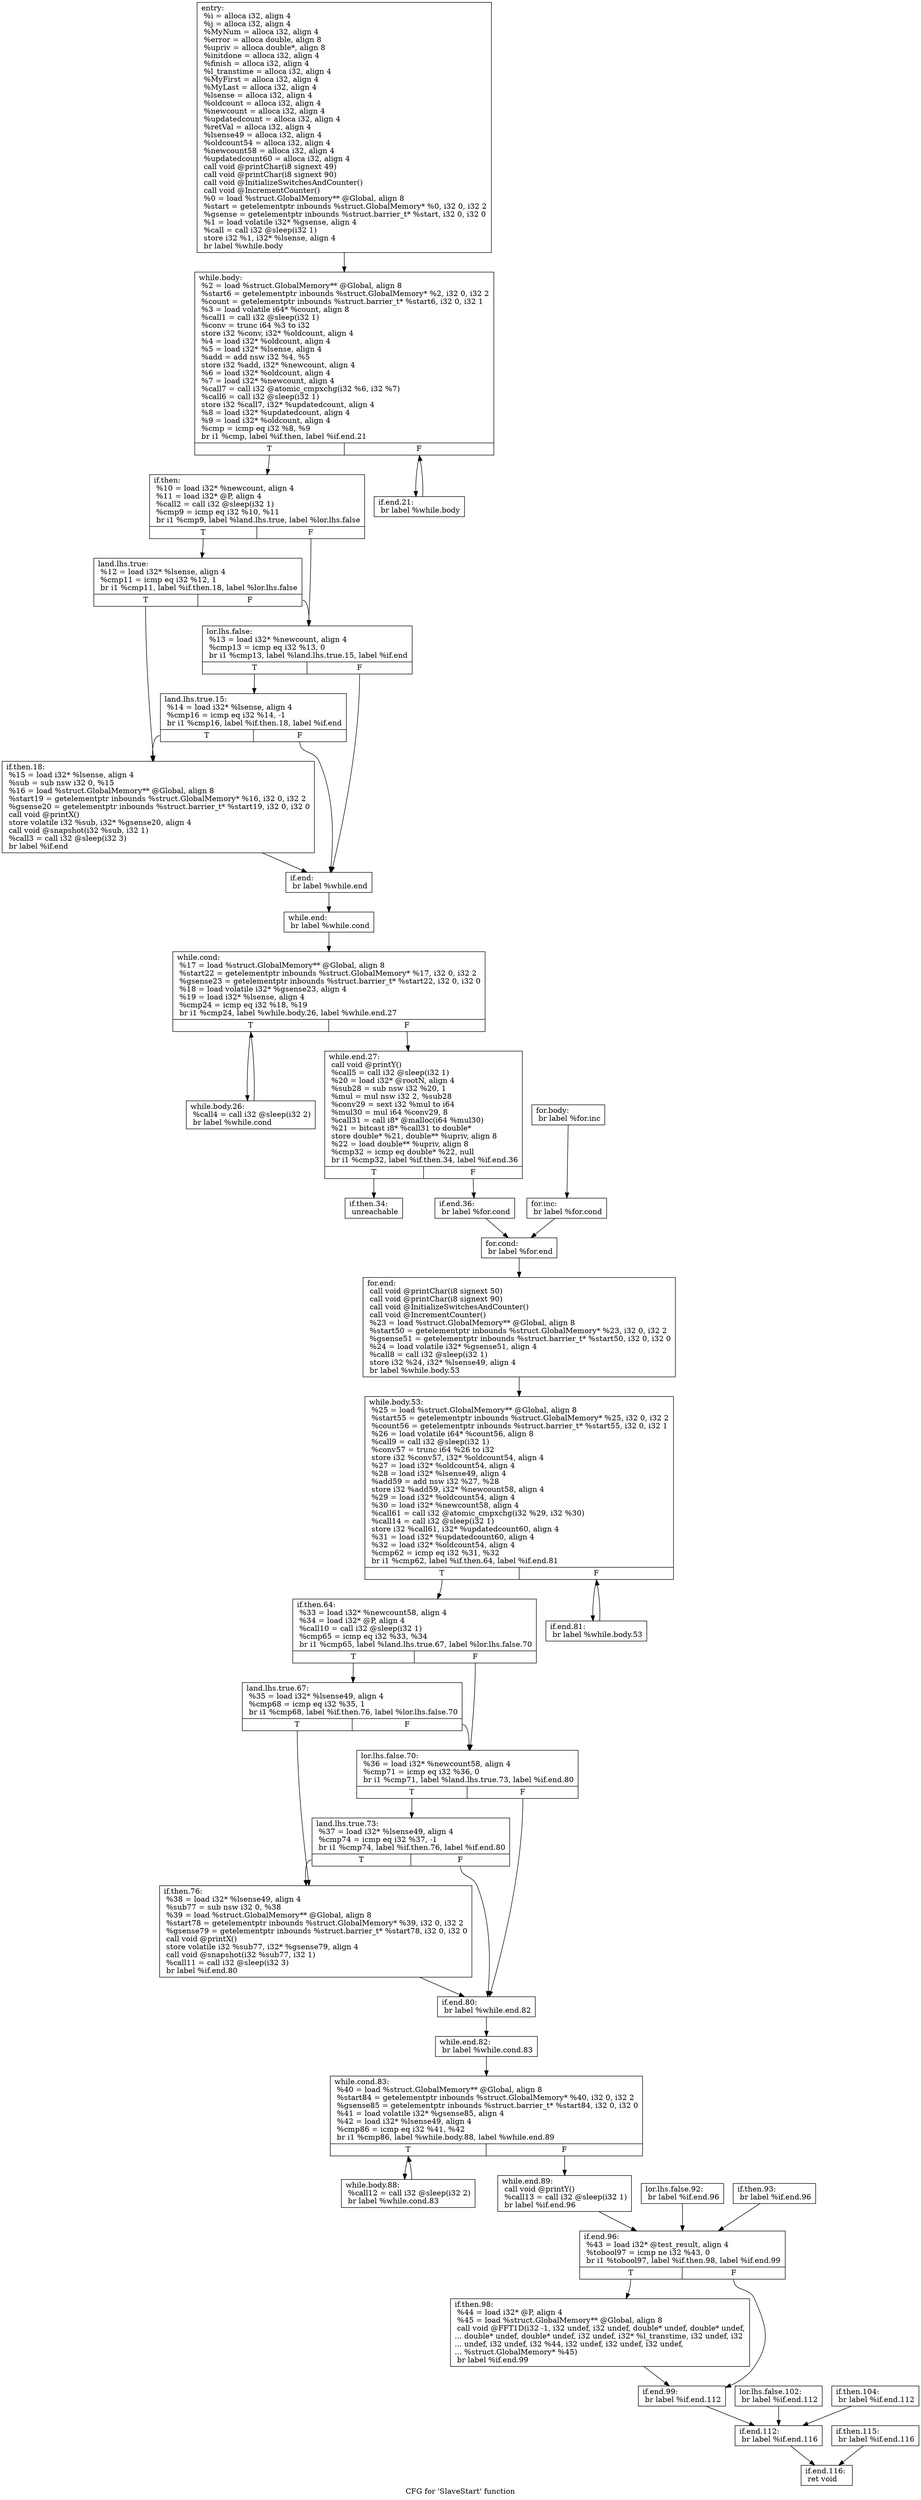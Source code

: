 digraph "CFG for 'SlaveStart' function" {
	label="CFG for 'SlaveStart' function";

	Node0x4a24a40 [shape=record,label="{entry:\l  %i = alloca i32, align 4\l  %j = alloca i32, align 4\l  %MyNum = alloca i32, align 4\l  %error = alloca double, align 8\l  %upriv = alloca double*, align 8\l  %initdone = alloca i32, align 4\l  %finish = alloca i32, align 4\l  %l_transtime = alloca i32, align 4\l  %MyFirst = alloca i32, align 4\l  %MyLast = alloca i32, align 4\l  %lsense = alloca i32, align 4\l  %oldcount = alloca i32, align 4\l  %newcount = alloca i32, align 4\l  %updatedcount = alloca i32, align 4\l  %retVal = alloca i32, align 4\l  %lsense49 = alloca i32, align 4\l  %oldcount54 = alloca i32, align 4\l  %newcount58 = alloca i32, align 4\l  %updatedcount60 = alloca i32, align 4\l  call void @printChar(i8 signext 49)\l  call void @printChar(i8 signext 90)\l  call void @InitializeSwitchesAndCounter()\l  call void @IncrementCounter()\l  %0 = load %struct.GlobalMemory** @Global, align 8\l  %start = getelementptr inbounds %struct.GlobalMemory* %0, i32 0, i32 2\l  %gsense = getelementptr inbounds %struct.barrier_t* %start, i32 0, i32 0\l  %1 = load volatile i32* %gsense, align 4\l  %call = call i32 @sleep(i32 1)\l  store i32 %1, i32* %lsense, align 4\l  br label %while.body\l}"];
	Node0x4a24a40 -> Node0x4a24a90;
	Node0x4a24a90 [shape=record,label="{while.body:                                       \l  %2 = load %struct.GlobalMemory** @Global, align 8\l  %start6 = getelementptr inbounds %struct.GlobalMemory* %2, i32 0, i32 2\l  %count = getelementptr inbounds %struct.barrier_t* %start6, i32 0, i32 1\l  %3 = load volatile i64* %count, align 8\l  %call1 = call i32 @sleep(i32 1)\l  %conv = trunc i64 %3 to i32\l  store i32 %conv, i32* %oldcount, align 4\l  %4 = load i32* %oldcount, align 4\l  %5 = load i32* %lsense, align 4\l  %add = add nsw i32 %4, %5\l  store i32 %add, i32* %newcount, align 4\l  %6 = load i32* %oldcount, align 4\l  %7 = load i32* %newcount, align 4\l  %call7 = call i32 @atomic_cmpxchg(i32 %6, i32 %7)\l  %call6 = call i32 @sleep(i32 1)\l  store i32 %call7, i32* %updatedcount, align 4\l  %8 = load i32* %updatedcount, align 4\l  %9 = load i32* %oldcount, align 4\l  %cmp = icmp eq i32 %8, %9\l  br i1 %cmp, label %if.then, label %if.end.21\l|{<s0>T|<s1>F}}"];
	Node0x4a24a90:s0 -> Node0x4a24ae0;
	Node0x4a24a90:s1 -> Node0x4a24cc0;
	Node0x4a24ae0 [shape=record,label="{if.then:                                          \l  %10 = load i32* %newcount, align 4\l  %11 = load i32* @P, align 4\l  %call2 = call i32 @sleep(i32 1)\l  %cmp9 = icmp eq i32 %10, %11\l  br i1 %cmp9, label %land.lhs.true, label %lor.lhs.false\l|{<s0>T|<s1>F}}"];
	Node0x4a24ae0:s0 -> Node0x4a24b30;
	Node0x4a24ae0:s1 -> Node0x4a24b80;
	Node0x4a24b30 [shape=record,label="{land.lhs.true:                                    \l  %12 = load i32* %lsense, align 4\l  %cmp11 = icmp eq i32 %12, 1\l  br i1 %cmp11, label %if.then.18, label %lor.lhs.false\l|{<s0>T|<s1>F}}"];
	Node0x4a24b30:s0 -> Node0x4a24c20;
	Node0x4a24b30:s1 -> Node0x4a24b80;
	Node0x4a24b80 [shape=record,label="{lor.lhs.false:                                    \l  %13 = load i32* %newcount, align 4\l  %cmp13 = icmp eq i32 %13, 0\l  br i1 %cmp13, label %land.lhs.true.15, label %if.end\l|{<s0>T|<s1>F}}"];
	Node0x4a24b80:s0 -> Node0x4a24bd0;
	Node0x4a24b80:s1 -> Node0x4a24c70;
	Node0x4a24bd0 [shape=record,label="{land.lhs.true.15:                                 \l  %14 = load i32* %lsense, align 4\l  %cmp16 = icmp eq i32 %14, -1\l  br i1 %cmp16, label %if.then.18, label %if.end\l|{<s0>T|<s1>F}}"];
	Node0x4a24bd0:s0 -> Node0x4a24c20;
	Node0x4a24bd0:s1 -> Node0x4a24c70;
	Node0x4a24c20 [shape=record,label="{if.then.18:                                       \l  %15 = load i32* %lsense, align 4\l  %sub = sub nsw i32 0, %15\l  %16 = load %struct.GlobalMemory** @Global, align 8\l  %start19 = getelementptr inbounds %struct.GlobalMemory* %16, i32 0, i32 2\l  %gsense20 = getelementptr inbounds %struct.barrier_t* %start19, i32 0, i32 0\l  call void @printX()\l  store volatile i32 %sub, i32* %gsense20, align 4\l  call void @snapshot(i32 %sub, i32 1)\l  %call3 = call i32 @sleep(i32 3)\l  br label %if.end\l}"];
	Node0x4a24c20 -> Node0x4a24c70;
	Node0x4a24c70 [shape=record,label="{if.end:                                           \l  br label %while.end\l}"];
	Node0x4a24c70 -> Node0x4a24d10;
	Node0x4a24cc0 [shape=record,label="{if.end.21:                                        \l  br label %while.body\l}"];
	Node0x4a24cc0 -> Node0x4a24a90;
	Node0x4a24d10 [shape=record,label="{while.end:                                        \l  br label %while.cond\l}"];
	Node0x4a24d10 -> Node0x4a24d60;
	Node0x4a24d60 [shape=record,label="{while.cond:                                       \l  %17 = load %struct.GlobalMemory** @Global, align 8\l  %start22 = getelementptr inbounds %struct.GlobalMemory* %17, i32 0, i32 2\l  %gsense23 = getelementptr inbounds %struct.barrier_t* %start22, i32 0, i32 0\l  %18 = load volatile i32* %gsense23, align 4\l  %19 = load i32* %lsense, align 4\l  %cmp24 = icmp eq i32 %18, %19\l  br i1 %cmp24, label %while.body.26, label %while.end.27\l|{<s0>T|<s1>F}}"];
	Node0x4a24d60:s0 -> Node0x4a24db0;
	Node0x4a24d60:s1 -> Node0x4a24e00;
	Node0x4a24db0 [shape=record,label="{while.body.26:                                    \l  %call4 = call i32 @sleep(i32 2)\l  br label %while.cond\l}"];
	Node0x4a24db0 -> Node0x4a24d60;
	Node0x4a24e00 [shape=record,label="{while.end.27:                                     \l  call void @printY()\l  %call5 = call i32 @sleep(i32 1)\l  %20 = load i32* @rootN, align 4\l  %sub28 = sub nsw i32 %20, 1\l  %mul = mul nsw i32 2, %sub28\l  %conv29 = sext i32 %mul to i64\l  %mul30 = mul i64 %conv29, 8\l  %call31 = call i8* @malloc(i64 %mul30)\l  %21 = bitcast i8* %call31 to double*\l  store double* %21, double** %upriv, align 8\l  %22 = load double** %upriv, align 8\l  %cmp32 = icmp eq double* %22, null\l  br i1 %cmp32, label %if.then.34, label %if.end.36\l|{<s0>T|<s1>F}}"];
	Node0x4a24e00:s0 -> Node0x4a24e50;
	Node0x4a24e00:s1 -> Node0x4a24ea0;
	Node0x4a24e50 [shape=record,label="{if.then.34:                                       \l  unreachable\l}"];
	Node0x4a24ea0 [shape=record,label="{if.end.36:                                        \l  br label %for.cond\l}"];
	Node0x4a24ea0 -> Node0x4a24ef0;
	Node0x4a24ef0 [shape=record,label="{for.cond:                                         \l  br label %for.end\l}"];
	Node0x4a24ef0 -> Node0x4a24fe0;
	Node0x4a24f40 [shape=record,label="{for.body:                                         \l  br label %for.inc\l}"];
	Node0x4a24f40 -> Node0x4a24f90;
	Node0x4a24f90 [shape=record,label="{for.inc:                                          \l  br label %for.cond\l}"];
	Node0x4a24f90 -> Node0x4a24ef0;
	Node0x4a24fe0 [shape=record,label="{for.end:                                          \l  call void @printChar(i8 signext 50)\l  call void @printChar(i8 signext 90)\l  call void @InitializeSwitchesAndCounter()\l  call void @IncrementCounter()\l  %23 = load %struct.GlobalMemory** @Global, align 8\l  %start50 = getelementptr inbounds %struct.GlobalMemory* %23, i32 0, i32 2\l  %gsense51 = getelementptr inbounds %struct.barrier_t* %start50, i32 0, i32 0\l  %24 = load volatile i32* %gsense51, align 4\l  %call8 = call i32 @sleep(i32 1)\l  store i32 %24, i32* %lsense49, align 4\l  br label %while.body.53\l}"];
	Node0x4a24fe0 -> Node0x4a25030;
	Node0x4a25030 [shape=record,label="{while.body.53:                                    \l  %25 = load %struct.GlobalMemory** @Global, align 8\l  %start55 = getelementptr inbounds %struct.GlobalMemory* %25, i32 0, i32 2\l  %count56 = getelementptr inbounds %struct.barrier_t* %start55, i32 0, i32 1\l  %26 = load volatile i64* %count56, align 8\l  %call9 = call i32 @sleep(i32 1)\l  %conv57 = trunc i64 %26 to i32\l  store i32 %conv57, i32* %oldcount54, align 4\l  %27 = load i32* %oldcount54, align 4\l  %28 = load i32* %lsense49, align 4\l  %add59 = add nsw i32 %27, %28\l  store i32 %add59, i32* %newcount58, align 4\l  %29 = load i32* %oldcount54, align 4\l  %30 = load i32* %newcount58, align 4\l  %call61 = call i32 @atomic_cmpxchg(i32 %29, i32 %30)\l  %call14 = call i32 @sleep(i32 1)\l  store i32 %call61, i32* %updatedcount60, align 4\l  %31 = load i32* %updatedcount60, align 4\l  %32 = load i32* %oldcount54, align 4\l  %cmp62 = icmp eq i32 %31, %32\l  br i1 %cmp62, label %if.then.64, label %if.end.81\l|{<s0>T|<s1>F}}"];
	Node0x4a25030:s0 -> Node0x4a25080;
	Node0x4a25030:s1 -> Node0x4a25260;
	Node0x4a25080 [shape=record,label="{if.then.64:                                       \l  %33 = load i32* %newcount58, align 4\l  %34 = load i32* @P, align 4\l  %call10 = call i32 @sleep(i32 1)\l  %cmp65 = icmp eq i32 %33, %34\l  br i1 %cmp65, label %land.lhs.true.67, label %lor.lhs.false.70\l|{<s0>T|<s1>F}}"];
	Node0x4a25080:s0 -> Node0x4a250d0;
	Node0x4a25080:s1 -> Node0x4a25120;
	Node0x4a250d0 [shape=record,label="{land.lhs.true.67:                                 \l  %35 = load i32* %lsense49, align 4\l  %cmp68 = icmp eq i32 %35, 1\l  br i1 %cmp68, label %if.then.76, label %lor.lhs.false.70\l|{<s0>T|<s1>F}}"];
	Node0x4a250d0:s0 -> Node0x4a251c0;
	Node0x4a250d0:s1 -> Node0x4a25120;
	Node0x4a25120 [shape=record,label="{lor.lhs.false.70:                                 \l  %36 = load i32* %newcount58, align 4\l  %cmp71 = icmp eq i32 %36, 0\l  br i1 %cmp71, label %land.lhs.true.73, label %if.end.80\l|{<s0>T|<s1>F}}"];
	Node0x4a25120:s0 -> Node0x4a25170;
	Node0x4a25120:s1 -> Node0x4a25210;
	Node0x4a25170 [shape=record,label="{land.lhs.true.73:                                 \l  %37 = load i32* %lsense49, align 4\l  %cmp74 = icmp eq i32 %37, -1\l  br i1 %cmp74, label %if.then.76, label %if.end.80\l|{<s0>T|<s1>F}}"];
	Node0x4a25170:s0 -> Node0x4a251c0;
	Node0x4a25170:s1 -> Node0x4a25210;
	Node0x4a251c0 [shape=record,label="{if.then.76:                                       \l  %38 = load i32* %lsense49, align 4\l  %sub77 = sub nsw i32 0, %38\l  %39 = load %struct.GlobalMemory** @Global, align 8\l  %start78 = getelementptr inbounds %struct.GlobalMemory* %39, i32 0, i32 2\l  %gsense79 = getelementptr inbounds %struct.barrier_t* %start78, i32 0, i32 0\l  call void @printX()\l  store volatile i32 %sub77, i32* %gsense79, align 4\l  call void @snapshot(i32 %sub77, i32 1)\l  %call11 = call i32 @sleep(i32 3)\l  br label %if.end.80\l}"];
	Node0x4a251c0 -> Node0x4a25210;
	Node0x4a25210 [shape=record,label="{if.end.80:                                        \l  br label %while.end.82\l}"];
	Node0x4a25210 -> Node0x4a252b0;
	Node0x4a25260 [shape=record,label="{if.end.81:                                        \l  br label %while.body.53\l}"];
	Node0x4a25260 -> Node0x4a25030;
	Node0x4a252b0 [shape=record,label="{while.end.82:                                     \l  br label %while.cond.83\l}"];
	Node0x4a252b0 -> Node0x4a25300;
	Node0x4a25300 [shape=record,label="{while.cond.83:                                    \l  %40 = load %struct.GlobalMemory** @Global, align 8\l  %start84 = getelementptr inbounds %struct.GlobalMemory* %40, i32 0, i32 2\l  %gsense85 = getelementptr inbounds %struct.barrier_t* %start84, i32 0, i32 0\l  %41 = load volatile i32* %gsense85, align 4\l  %42 = load i32* %lsense49, align 4\l  %cmp86 = icmp eq i32 %41, %42\l  br i1 %cmp86, label %while.body.88, label %while.end.89\l|{<s0>T|<s1>F}}"];
	Node0x4a25300:s0 -> Node0x4a25350;
	Node0x4a25300:s1 -> Node0x4a253a0;
	Node0x4a25350 [shape=record,label="{while.body.88:                                    \l  %call12 = call i32 @sleep(i32 2)\l  br label %while.cond.83\l}"];
	Node0x4a25350 -> Node0x4a25300;
	Node0x4a253a0 [shape=record,label="{while.end.89:                                     \l  call void @printY()\l  %call13 = call i32 @sleep(i32 1)\l  br label %if.end.96\l}"];
	Node0x4a253a0 -> Node0x4a25490;
	Node0x4a253f0 [shape=record,label="{lor.lhs.false.92:                                 \l  br label %if.end.96\l}"];
	Node0x4a253f0 -> Node0x4a25490;
	Node0x4a25440 [shape=record,label="{if.then.93:                                       \l  br label %if.end.96\l}"];
	Node0x4a25440 -> Node0x4a25490;
	Node0x4a25490 [shape=record,label="{if.end.96:                                        \l  %43 = load i32* @test_result, align 4\l  %tobool97 = icmp ne i32 %43, 0\l  br i1 %tobool97, label %if.then.98, label %if.end.99\l|{<s0>T|<s1>F}}"];
	Node0x4a25490:s0 -> Node0x4a254e0;
	Node0x4a25490:s1 -> Node0x4a25530;
	Node0x4a254e0 [shape=record,label="{if.then.98:                                       \l  %44 = load i32* @P, align 4\l  %45 = load %struct.GlobalMemory** @Global, align 8\l  call void @FFT1D(i32 -1, i32 undef, i32 undef, double* undef, double* undef,\l... double* undef, double* undef, i32 undef, i32* %l_transtime, i32 undef, i32\l... undef, i32 undef, i32 %44, i32 undef, i32 undef, i32 undef,\l... %struct.GlobalMemory* %45)\l  br label %if.end.99\l}"];
	Node0x4a254e0 -> Node0x4a25530;
	Node0x4a25530 [shape=record,label="{if.end.99:                                        \l  br label %if.end.112\l}"];
	Node0x4a25530 -> Node0x4a25620;
	Node0x4a25580 [shape=record,label="{lor.lhs.false.102:                                \l  br label %if.end.112\l}"];
	Node0x4a25580 -> Node0x4a25620;
	Node0x4a255d0 [shape=record,label="{if.then.104:                                      \l  br label %if.end.112\l}"];
	Node0x4a255d0 -> Node0x4a25620;
	Node0x4a25620 [shape=record,label="{if.end.112:                                       \l  br label %if.end.116\l}"];
	Node0x4a25620 -> Node0x4a256c0;
	Node0x4a25670 [shape=record,label="{if.then.115:                                      \l  br label %if.end.116\l}"];
	Node0x4a25670 -> Node0x4a256c0;
	Node0x4a256c0 [shape=record,label="{if.end.116:                                       \l  ret void\l}"];
}
